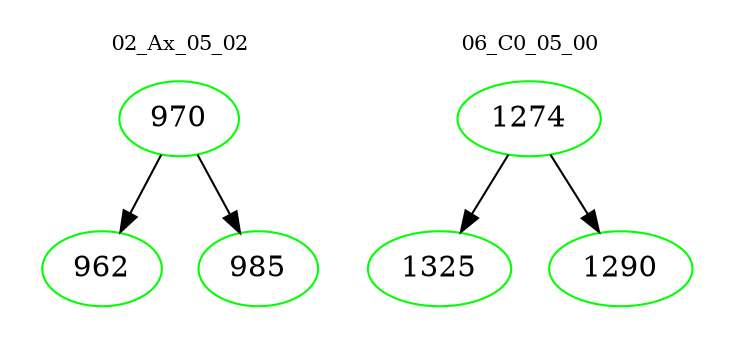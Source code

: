 digraph{
subgraph cluster_0 {
color = white
label = "02_Ax_05_02";
fontsize=10;
T0_970 [label="970", color="green"]
T0_970 -> T0_962 [color="black"]
T0_962 [label="962", color="green"]
T0_970 -> T0_985 [color="black"]
T0_985 [label="985", color="green"]
}
subgraph cluster_1 {
color = white
label = "06_C0_05_00";
fontsize=10;
T1_1274 [label="1274", color="green"]
T1_1274 -> T1_1325 [color="black"]
T1_1325 [label="1325", color="green"]
T1_1274 -> T1_1290 [color="black"]
T1_1290 [label="1290", color="green"]
}
}
